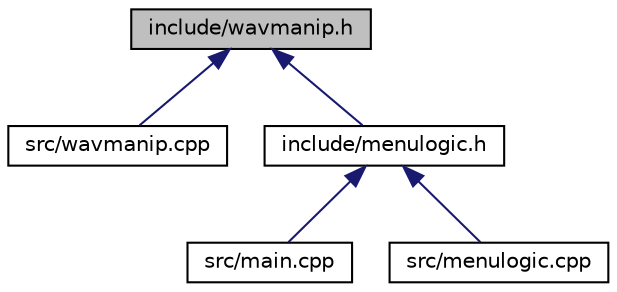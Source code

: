 digraph "include/wavmanip.h"
{
 // LATEX_PDF_SIZE
  edge [fontname="Helvetica",fontsize="10",labelfontname="Helvetica",labelfontsize="10"];
  node [fontname="Helvetica",fontsize="10",shape=record];
  Node1 [label="include/wavmanip.h",height=0.2,width=0.4,color="black", fillcolor="grey75", style="filled", fontcolor="black",tooltip=" "];
  Node1 -> Node2 [dir="back",color="midnightblue",fontsize="10",style="solid",fontname="Helvetica"];
  Node2 [label="src/wavmanip.cpp",height=0.2,width=0.4,color="black", fillcolor="white", style="filled",URL="$wavmanip_8cpp.html",tooltip="Implementation file for the WavManipulation class."];
  Node1 -> Node3 [dir="back",color="midnightblue",fontsize="10",style="solid",fontname="Helvetica"];
  Node3 [label="include/menulogic.h",height=0.2,width=0.4,color="black", fillcolor="white", style="filled",URL="$menulogic_8h.html",tooltip=" "];
  Node3 -> Node4 [dir="back",color="midnightblue",fontsize="10",style="solid",fontname="Helvetica"];
  Node4 [label="src/main.cpp",height=0.2,width=0.4,color="black", fillcolor="white", style="filled",URL="$main_8cpp.html",tooltip="The driver file."];
  Node3 -> Node5 [dir="back",color="midnightblue",fontsize="10",style="solid",fontname="Helvetica"];
  Node5 [label="src/menulogic.cpp",height=0.2,width=0.4,color="black", fillcolor="white", style="filled",URL="$menulogic_8cpp.html",tooltip="Implementation file for the MenuLogic class."];
}
